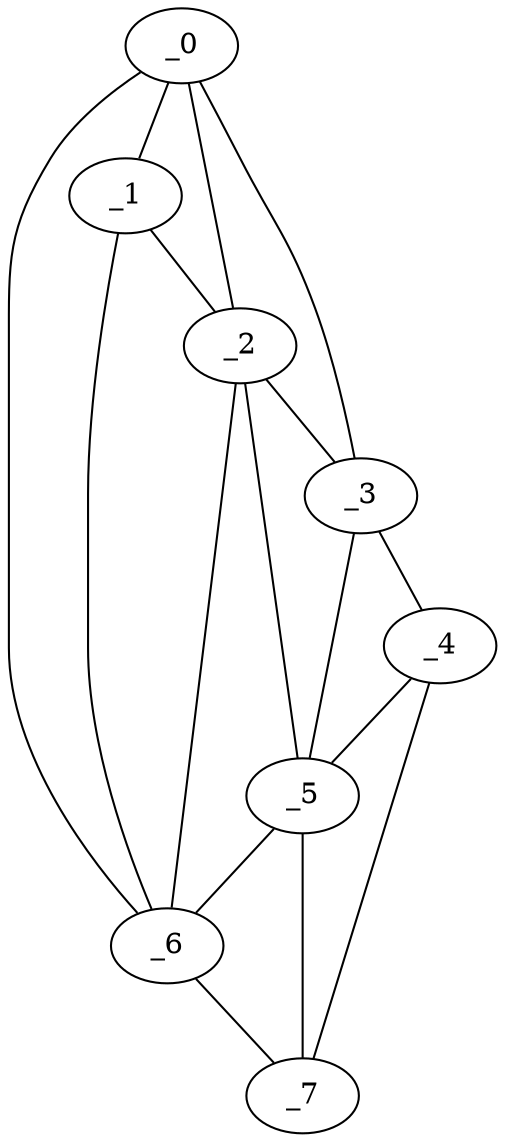 graph "obj36__185.gxl" {
	_0	 [x=13,
		y=73];
	_1	 [x=31,
		y=77];
	_0 -- _1	 [valence=2];
	_2	 [x=37,
		y=76];
	_0 -- _2	 [valence=2];
	_3	 [x=61,
		y=27];
	_0 -- _3	 [valence=1];
	_6	 [x=76,
		y=103];
	_0 -- _6	 [valence=1];
	_1 -- _2	 [valence=2];
	_1 -- _6	 [valence=1];
	_2 -- _3	 [valence=1];
	_5	 [x=66,
		y=27];
	_2 -- _5	 [valence=2];
	_2 -- _6	 [valence=2];
	_4	 [x=66,
		y=24];
	_3 -- _4	 [valence=1];
	_3 -- _5	 [valence=2];
	_4 -- _5	 [valence=2];
	_7	 [x=125,
		y=83];
	_4 -- _7	 [valence=1];
	_5 -- _6	 [valence=1];
	_5 -- _7	 [valence=2];
	_6 -- _7	 [valence=1];
}
